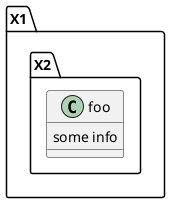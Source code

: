 ' 3.19 Automatic namespace creation, PlantUML Language Reference Guide (V8037, p. 45)
@startuml

set namespaceSeparator ::
class X1::X2::foo {
    some info
}

@enduml
